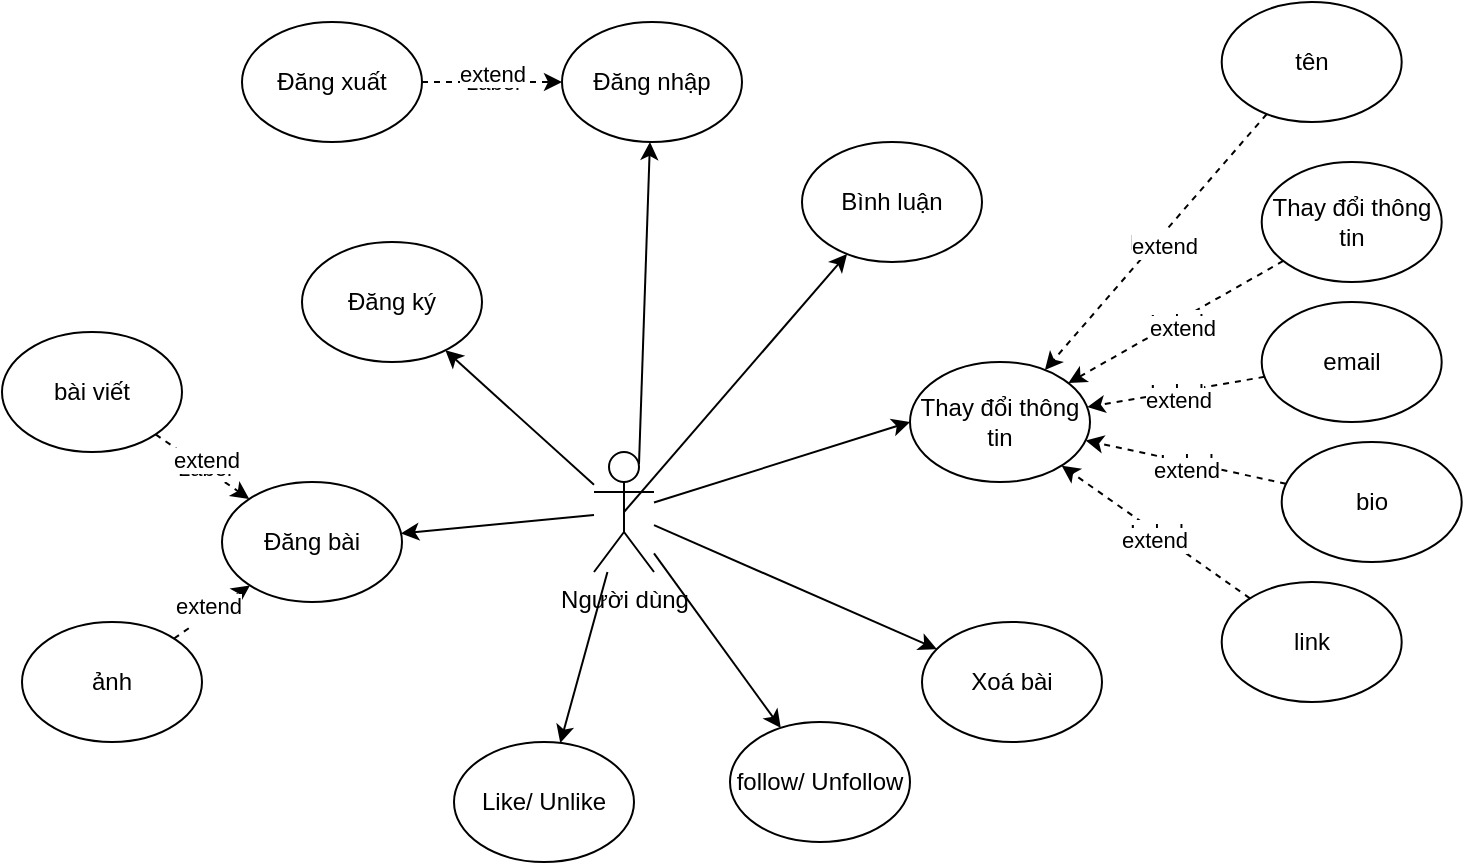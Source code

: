 <mxfile version="25.0.3">
  <diagram name="Page-1" id="P0i62Lsr8nZf01zvgU4D">
    <mxGraphModel dx="954" dy="647" grid="1" gridSize="10" guides="1" tooltips="1" connect="1" arrows="1" fold="1" page="1" pageScale="1" pageWidth="827" pageHeight="1169" math="0" shadow="0">
      <root>
        <mxCell id="0" />
        <mxCell id="1" parent="0" />
        <mxCell id="otNJ-YdbA0RuSrqyy-aq-1" value="Người dùng" style="shape=umlActor;verticalLabelPosition=bottom;verticalAlign=top;html=1;outlineConnect=0;" parent="1" vertex="1">
          <mxGeometry x="316" y="245" width="30" height="60" as="geometry" />
        </mxCell>
        <mxCell id="otNJ-YdbA0RuSrqyy-aq-3" value="Đăng ký" style="ellipse;whiteSpace=wrap;html=1;" parent="1" vertex="1">
          <mxGeometry x="170" y="140" width="90" height="60" as="geometry" />
        </mxCell>
        <mxCell id="otNJ-YdbA0RuSrqyy-aq-4" value="Đăng nhập" style="ellipse;whiteSpace=wrap;html=1;" parent="1" vertex="1">
          <mxGeometry x="300" y="30" width="90" height="60" as="geometry" />
        </mxCell>
        <mxCell id="otNJ-YdbA0RuSrqyy-aq-5" value="Thay đổi thông tin" style="ellipse;whiteSpace=wrap;html=1;" parent="1" vertex="1">
          <mxGeometry x="474" y="200" width="90" height="60" as="geometry" />
        </mxCell>
        <mxCell id="otNJ-YdbA0RuSrqyy-aq-6" value="Đăng bài" style="ellipse;whiteSpace=wrap;html=1;" parent="1" vertex="1">
          <mxGeometry x="130" y="260" width="90" height="60" as="geometry" />
        </mxCell>
        <mxCell id="otNJ-YdbA0RuSrqyy-aq-8" value="Like/ Unlike" style="ellipse;whiteSpace=wrap;html=1;" parent="1" vertex="1">
          <mxGeometry x="246" y="390" width="90" height="60" as="geometry" />
        </mxCell>
        <mxCell id="otNJ-YdbA0RuSrqyy-aq-9" value="follow/ Unfollow" style="ellipse;whiteSpace=wrap;html=1;" parent="1" vertex="1">
          <mxGeometry x="384" y="380" width="90" height="60" as="geometry" />
        </mxCell>
        <mxCell id="otNJ-YdbA0RuSrqyy-aq-10" value="Đăng xuất" style="ellipse;whiteSpace=wrap;html=1;" parent="1" vertex="1">
          <mxGeometry x="140" y="30" width="90" height="60" as="geometry" />
        </mxCell>
        <mxCell id="otNJ-YdbA0RuSrqyy-aq-11" value="" style="endArrow=classic;html=1;rounded=0;exitX=0.75;exitY=0.1;exitDx=0;exitDy=0;exitPerimeter=0;" parent="1" source="otNJ-YdbA0RuSrqyy-aq-1" target="otNJ-YdbA0RuSrqyy-aq-4" edge="1">
          <mxGeometry width="50" height="50" relative="1" as="geometry">
            <mxPoint x="376" y="200" as="sourcePoint" />
            <mxPoint x="426" y="150" as="targetPoint" />
          </mxGeometry>
        </mxCell>
        <mxCell id="otNJ-YdbA0RuSrqyy-aq-12" value="" style="endArrow=classic;html=1;rounded=0;entryX=0;entryY=0.5;entryDx=0;entryDy=0;" parent="1" source="otNJ-YdbA0RuSrqyy-aq-1" target="otNJ-YdbA0RuSrqyy-aq-5" edge="1">
          <mxGeometry width="50" height="50" relative="1" as="geometry">
            <mxPoint x="396" y="355" as="sourcePoint" />
            <mxPoint x="446" y="305" as="targetPoint" />
          </mxGeometry>
        </mxCell>
        <mxCell id="otNJ-YdbA0RuSrqyy-aq-13" value="" style="endArrow=classic;html=1;rounded=0;" parent="1" source="otNJ-YdbA0RuSrqyy-aq-1" target="otNJ-YdbA0RuSrqyy-aq-3" edge="1">
          <mxGeometry width="50" height="50" relative="1" as="geometry">
            <mxPoint x="396" y="355" as="sourcePoint" />
            <mxPoint x="446" y="305" as="targetPoint" />
          </mxGeometry>
        </mxCell>
        <mxCell id="otNJ-YdbA0RuSrqyy-aq-14" value="" style="endArrow=classic;html=1;rounded=0;" parent="1" source="otNJ-YdbA0RuSrqyy-aq-1" target="otNJ-YdbA0RuSrqyy-aq-6" edge="1">
          <mxGeometry width="50" height="50" relative="1" as="geometry">
            <mxPoint x="396" y="355" as="sourcePoint" />
            <mxPoint x="446" y="305" as="targetPoint" />
          </mxGeometry>
        </mxCell>
        <mxCell id="otNJ-YdbA0RuSrqyy-aq-16" value="Bình luận" style="ellipse;whiteSpace=wrap;html=1;" parent="1" vertex="1">
          <mxGeometry x="420" y="90" width="90" height="60" as="geometry" />
        </mxCell>
        <mxCell id="otNJ-YdbA0RuSrqyy-aq-17" value="" style="endArrow=classic;html=1;rounded=0;exitX=0.5;exitY=0.5;exitDx=0;exitDy=0;exitPerimeter=0;" parent="1" source="otNJ-YdbA0RuSrqyy-aq-1" target="otNJ-YdbA0RuSrqyy-aq-16" edge="1">
          <mxGeometry width="50" height="50" relative="1" as="geometry">
            <mxPoint x="760" y="270.25" as="sourcePoint" />
            <mxPoint x="500" y="310" as="targetPoint" />
          </mxGeometry>
        </mxCell>
        <mxCell id="otNJ-YdbA0RuSrqyy-aq-37" value="" style="endArrow=classic;html=1;rounded=0;dashed=1;" parent="1" source="otNJ-YdbA0RuSrqyy-aq-10" target="otNJ-YdbA0RuSrqyy-aq-4" edge="1">
          <mxGeometry relative="1" as="geometry">
            <mxPoint x="640" y="270" as="sourcePoint" />
            <mxPoint x="510" y="270" as="targetPoint" />
          </mxGeometry>
        </mxCell>
        <mxCell id="otNJ-YdbA0RuSrqyy-aq-38" value="Label" style="edgeLabel;resizable=0;html=1;;align=center;verticalAlign=middle;" parent="otNJ-YdbA0RuSrqyy-aq-37" connectable="0" vertex="1">
          <mxGeometry relative="1" as="geometry" />
        </mxCell>
        <mxCell id="otNJ-YdbA0RuSrqyy-aq-39" value="extend" style="edgeLabel;html=1;align=center;verticalAlign=middle;resizable=0;points=[];" parent="otNJ-YdbA0RuSrqyy-aq-37" vertex="1" connectable="0">
          <mxGeometry x="-0.015" y="4" relative="1" as="geometry">
            <mxPoint as="offset" />
          </mxGeometry>
        </mxCell>
        <mxCell id="otNJ-YdbA0RuSrqyy-aq-40" value="" style="endArrow=classic;html=1;rounded=0;" parent="1" source="otNJ-YdbA0RuSrqyy-aq-1" target="otNJ-YdbA0RuSrqyy-aq-9" edge="1">
          <mxGeometry width="50" height="50" relative="1" as="geometry">
            <mxPoint x="450" y="360" as="sourcePoint" />
            <mxPoint x="500" y="310" as="targetPoint" />
          </mxGeometry>
        </mxCell>
        <mxCell id="otNJ-YdbA0RuSrqyy-aq-44" value="Xoá bài" style="ellipse;whiteSpace=wrap;html=1;" parent="1" vertex="1">
          <mxGeometry x="480" y="330" width="90" height="60" as="geometry" />
        </mxCell>
        <mxCell id="otNJ-YdbA0RuSrqyy-aq-45" value="" style="endArrow=classic;html=1;rounded=0;" parent="1" source="otNJ-YdbA0RuSrqyy-aq-1" target="otNJ-YdbA0RuSrqyy-aq-44" edge="1">
          <mxGeometry width="50" height="50" relative="1" as="geometry">
            <mxPoint x="356" y="306" as="sourcePoint" />
            <mxPoint x="419" y="393" as="targetPoint" />
          </mxGeometry>
        </mxCell>
        <mxCell id="6IusGilTmA2tV_952YSb-1" value="" style="endArrow=classic;html=1;rounded=0;" edge="1" parent="1" source="otNJ-YdbA0RuSrqyy-aq-1" target="otNJ-YdbA0RuSrqyy-aq-8">
          <mxGeometry width="50" height="50" relative="1" as="geometry">
            <mxPoint x="356" y="306" as="sourcePoint" />
            <mxPoint x="419" y="393" as="targetPoint" />
          </mxGeometry>
        </mxCell>
        <mxCell id="6IusGilTmA2tV_952YSb-2" value="tên" style="ellipse;whiteSpace=wrap;html=1;" vertex="1" parent="1">
          <mxGeometry x="629.85" y="20" width="90" height="60" as="geometry" />
        </mxCell>
        <mxCell id="6IusGilTmA2tV_952YSb-3" value="Thay đổi thông tin" style="ellipse;whiteSpace=wrap;html=1;" vertex="1" parent="1">
          <mxGeometry x="649.85" y="100" width="90" height="60" as="geometry" />
        </mxCell>
        <mxCell id="6IusGilTmA2tV_952YSb-4" value="email" style="ellipse;whiteSpace=wrap;html=1;" vertex="1" parent="1">
          <mxGeometry x="649.85" y="170" width="90" height="60" as="geometry" />
        </mxCell>
        <mxCell id="6IusGilTmA2tV_952YSb-5" value="bio&lt;span style=&quot;caret-color: rgba(0, 0, 0, 0); color: rgba(0, 0, 0, 0); font-family: monospace; font-size: 0px; text-align: start; white-space: nowrap;&quot;&gt;%3CmxGraphModel%3E%3Croot%3E%3CmxCell%20id%3D%220%22%2F%3E%3CmxCell%20id%3D%221%22%20parent%3D%220%22%2F%3E%3CmxCell%20id%3D%222%22%20value%3D%22Thay%20%C4%91%E1%BB%95i%20th%C3%B4ng%20tin%22%20style%3D%22ellipse%3BwhiteSpace%3Dwrap%3Bhtml%3D1%3B%22%20vertex%3D%221%22%20parent%3D%221%22%3E%3CmxGeometry%20x%3D%2296%22%20y%3D%22240%22%20width%3D%2290%22%20height%3D%2260%22%20as%3D%22geometry%22%2F%3E%3C%2FmxCell%3E%3C%2Froot%3E%3C%2FmxGraphModel%3E&lt;/span&gt;" style="ellipse;whiteSpace=wrap;html=1;" vertex="1" parent="1">
          <mxGeometry x="659.85" y="240" width="90" height="60" as="geometry" />
        </mxCell>
        <mxCell id="6IusGilTmA2tV_952YSb-6" value="link" style="ellipse;whiteSpace=wrap;html=1;" vertex="1" parent="1">
          <mxGeometry x="629.85" y="310" width="90" height="60" as="geometry" />
        </mxCell>
        <mxCell id="6IusGilTmA2tV_952YSb-7" value="" style="endArrow=classic;html=1;rounded=0;dashed=1;" edge="1" parent="1" source="6IusGilTmA2tV_952YSb-2" target="otNJ-YdbA0RuSrqyy-aq-5">
          <mxGeometry relative="1" as="geometry">
            <mxPoint x="520" y="40" as="sourcePoint" />
            <mxPoint x="590" y="40" as="targetPoint" />
          </mxGeometry>
        </mxCell>
        <mxCell id="6IusGilTmA2tV_952YSb-8" value="Label" style="edgeLabel;resizable=0;html=1;;align=center;verticalAlign=middle;" connectable="0" vertex="1" parent="6IusGilTmA2tV_952YSb-7">
          <mxGeometry relative="1" as="geometry" />
        </mxCell>
        <mxCell id="6IusGilTmA2tV_952YSb-9" value="extend" style="edgeLabel;html=1;align=center;verticalAlign=middle;resizable=0;points=[];" vertex="1" connectable="0" parent="6IusGilTmA2tV_952YSb-7">
          <mxGeometry x="-0.015" y="4" relative="1" as="geometry">
            <mxPoint as="offset" />
          </mxGeometry>
        </mxCell>
        <mxCell id="6IusGilTmA2tV_952YSb-16" value="" style="endArrow=classic;html=1;rounded=0;dashed=1;" edge="1" parent="1" source="6IusGilTmA2tV_952YSb-3" target="otNJ-YdbA0RuSrqyy-aq-5">
          <mxGeometry relative="1" as="geometry">
            <mxPoint x="630" y="113" as="sourcePoint" />
            <mxPoint x="515" y="122" as="targetPoint" />
          </mxGeometry>
        </mxCell>
        <mxCell id="6IusGilTmA2tV_952YSb-17" value="Label" style="edgeLabel;resizable=0;html=1;;align=center;verticalAlign=middle;" connectable="0" vertex="1" parent="6IusGilTmA2tV_952YSb-16">
          <mxGeometry relative="1" as="geometry" />
        </mxCell>
        <mxCell id="6IusGilTmA2tV_952YSb-18" value="extend" style="edgeLabel;html=1;align=center;verticalAlign=middle;resizable=0;points=[];" vertex="1" connectable="0" parent="6IusGilTmA2tV_952YSb-16">
          <mxGeometry x="-0.015" y="4" relative="1" as="geometry">
            <mxPoint as="offset" />
          </mxGeometry>
        </mxCell>
        <mxCell id="6IusGilTmA2tV_952YSb-19" value="" style="endArrow=classic;html=1;rounded=0;dashed=1;" edge="1" parent="1" source="6IusGilTmA2tV_952YSb-4" target="otNJ-YdbA0RuSrqyy-aq-5">
          <mxGeometry relative="1" as="geometry">
            <mxPoint x="640" y="123" as="sourcePoint" />
            <mxPoint x="525" y="132" as="targetPoint" />
          </mxGeometry>
        </mxCell>
        <mxCell id="6IusGilTmA2tV_952YSb-20" value="Label" style="edgeLabel;resizable=0;html=1;;align=center;verticalAlign=middle;" connectable="0" vertex="1" parent="6IusGilTmA2tV_952YSb-19">
          <mxGeometry relative="1" as="geometry" />
        </mxCell>
        <mxCell id="6IusGilTmA2tV_952YSb-21" value="extend" style="edgeLabel;html=1;align=center;verticalAlign=middle;resizable=0;points=[];" vertex="1" connectable="0" parent="6IusGilTmA2tV_952YSb-19">
          <mxGeometry x="-0.015" y="4" relative="1" as="geometry">
            <mxPoint as="offset" />
          </mxGeometry>
        </mxCell>
        <mxCell id="6IusGilTmA2tV_952YSb-22" value="" style="endArrow=classic;html=1;rounded=0;dashed=1;" edge="1" parent="1" source="6IusGilTmA2tV_952YSb-5" target="otNJ-YdbA0RuSrqyy-aq-5">
          <mxGeometry relative="1" as="geometry">
            <mxPoint x="650" y="133" as="sourcePoint" />
            <mxPoint x="535" y="142" as="targetPoint" />
          </mxGeometry>
        </mxCell>
        <mxCell id="6IusGilTmA2tV_952YSb-23" value="Label" style="edgeLabel;resizable=0;html=1;;align=center;verticalAlign=middle;" connectable="0" vertex="1" parent="6IusGilTmA2tV_952YSb-22">
          <mxGeometry relative="1" as="geometry" />
        </mxCell>
        <mxCell id="6IusGilTmA2tV_952YSb-24" value="extend" style="edgeLabel;html=1;align=center;verticalAlign=middle;resizable=0;points=[];" vertex="1" connectable="0" parent="6IusGilTmA2tV_952YSb-22">
          <mxGeometry x="-0.015" y="4" relative="1" as="geometry">
            <mxPoint as="offset" />
          </mxGeometry>
        </mxCell>
        <mxCell id="6IusGilTmA2tV_952YSb-25" value="" style="endArrow=classic;html=1;rounded=0;dashed=1;" edge="1" parent="1" source="6IusGilTmA2tV_952YSb-6" target="otNJ-YdbA0RuSrqyy-aq-5">
          <mxGeometry relative="1" as="geometry">
            <mxPoint x="660" y="143" as="sourcePoint" />
            <mxPoint x="545" y="152" as="targetPoint" />
          </mxGeometry>
        </mxCell>
        <mxCell id="6IusGilTmA2tV_952YSb-26" value="Label" style="edgeLabel;resizable=0;html=1;;align=center;verticalAlign=middle;" connectable="0" vertex="1" parent="6IusGilTmA2tV_952YSb-25">
          <mxGeometry relative="1" as="geometry" />
        </mxCell>
        <mxCell id="6IusGilTmA2tV_952YSb-27" value="extend" style="edgeLabel;html=1;align=center;verticalAlign=middle;resizable=0;points=[];" vertex="1" connectable="0" parent="6IusGilTmA2tV_952YSb-25">
          <mxGeometry x="-0.015" y="4" relative="1" as="geometry">
            <mxPoint as="offset" />
          </mxGeometry>
        </mxCell>
        <mxCell id="6IusGilTmA2tV_952YSb-28" value="ảnh" style="ellipse;whiteSpace=wrap;html=1;" vertex="1" parent="1">
          <mxGeometry x="30" y="330" width="90" height="60" as="geometry" />
        </mxCell>
        <mxCell id="6IusGilTmA2tV_952YSb-29" value="" style="endArrow=classic;html=1;rounded=0;dashed=1;" edge="1" parent="1" source="6IusGilTmA2tV_952YSb-28" target="otNJ-YdbA0RuSrqyy-aq-6">
          <mxGeometry relative="1" as="geometry">
            <mxPoint x="654" y="328" as="sourcePoint" />
            <mxPoint x="560" y="262" as="targetPoint" />
          </mxGeometry>
        </mxCell>
        <mxCell id="6IusGilTmA2tV_952YSb-30" value="Label" style="edgeLabel;resizable=0;html=1;;align=center;verticalAlign=middle;" connectable="0" vertex="1" parent="6IusGilTmA2tV_952YSb-29">
          <mxGeometry relative="1" as="geometry" />
        </mxCell>
        <mxCell id="6IusGilTmA2tV_952YSb-31" value="extend" style="edgeLabel;html=1;align=center;verticalAlign=middle;resizable=0;points=[];" vertex="1" connectable="0" parent="6IusGilTmA2tV_952YSb-29">
          <mxGeometry x="-0.015" y="4" relative="1" as="geometry">
            <mxPoint as="offset" />
          </mxGeometry>
        </mxCell>
        <mxCell id="6IusGilTmA2tV_952YSb-32" value="bài viết" style="ellipse;whiteSpace=wrap;html=1;" vertex="1" parent="1">
          <mxGeometry x="20" y="185" width="90" height="60" as="geometry" />
        </mxCell>
        <mxCell id="6IusGilTmA2tV_952YSb-36" value="" style="endArrow=classic;html=1;rounded=0;dashed=1;exitX=1;exitY=1;exitDx=0;exitDy=0;" edge="1" parent="1" source="6IusGilTmA2tV_952YSb-32" target="otNJ-YdbA0RuSrqyy-aq-6">
          <mxGeometry relative="1" as="geometry">
            <mxPoint x="156" y="371" as="sourcePoint" />
            <mxPoint x="173" y="329" as="targetPoint" />
          </mxGeometry>
        </mxCell>
        <mxCell id="6IusGilTmA2tV_952YSb-37" value="Label" style="edgeLabel;resizable=0;html=1;;align=center;verticalAlign=middle;" connectable="0" vertex="1" parent="6IusGilTmA2tV_952YSb-36">
          <mxGeometry relative="1" as="geometry" />
        </mxCell>
        <mxCell id="6IusGilTmA2tV_952YSb-38" value="extend" style="edgeLabel;html=1;align=center;verticalAlign=middle;resizable=0;points=[];" vertex="1" connectable="0" parent="6IusGilTmA2tV_952YSb-36">
          <mxGeometry x="-0.015" y="4" relative="1" as="geometry">
            <mxPoint as="offset" />
          </mxGeometry>
        </mxCell>
      </root>
    </mxGraphModel>
  </diagram>
</mxfile>

